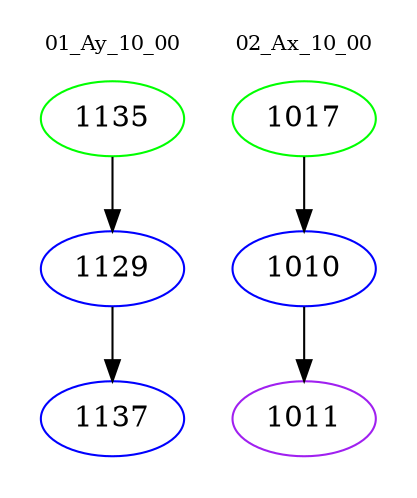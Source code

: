 digraph{
subgraph cluster_0 {
color = white
label = "01_Ay_10_00";
fontsize=10;
T0_1135 [label="1135", color="green"]
T0_1135 -> T0_1129 [color="black"]
T0_1129 [label="1129", color="blue"]
T0_1129 -> T0_1137 [color="black"]
T0_1137 [label="1137", color="blue"]
}
subgraph cluster_1 {
color = white
label = "02_Ax_10_00";
fontsize=10;
T1_1017 [label="1017", color="green"]
T1_1017 -> T1_1010 [color="black"]
T1_1010 [label="1010", color="blue"]
T1_1010 -> T1_1011 [color="black"]
T1_1011 [label="1011", color="purple"]
}
}
